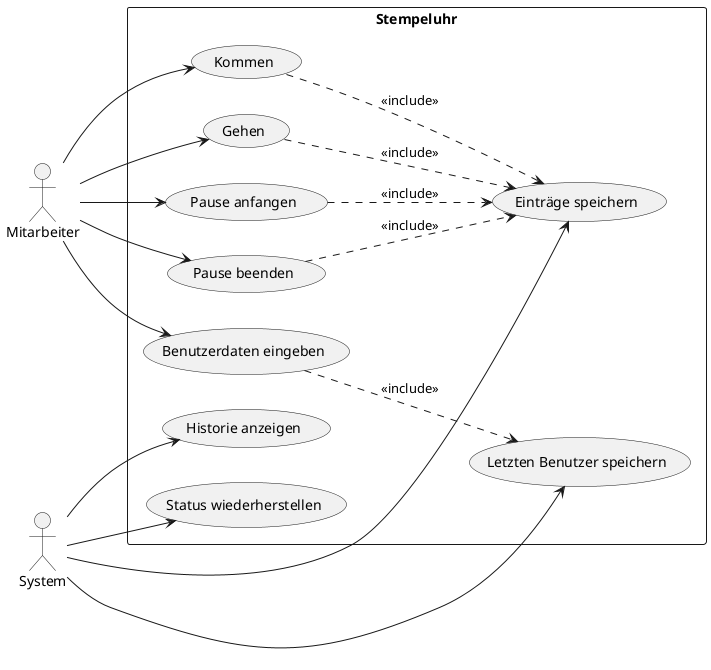 @startuml Stempeluhr Use Cases

left to right direction

actor "Mitarbeiter" as employee
actor "System" as system

rectangle "Stempeluhr" {
    ' Hauptfunktionen
    usecase "Kommen" as clock_in
    usecase "Gehen" as clock_out
    usecase "Pause anfangen" as pause_start
    usecase "Pause beenden" as pause_end
    
    ' Datenverwaltung
    usecase "Einträge speichern" as save_entries
    usecase "Historie anzeigen" as show_history
    usecase "Status wiederherstellen" as restore_state
    
    ' Benutzerverwaltung
    usecase "Benutzerdaten eingeben" as enter_user_data
    usecase "Letzten Benutzer speichern" as save_last_user
}

' Beziehungen Mitarbeiter
employee --> clock_in
employee --> clock_out
employee --> pause_start
employee --> pause_end
employee --> enter_user_data

' Beziehungen System
system --> save_entries
system --> show_history
system --> restore_state
system --> save_last_user

' Abhängigkeiten
clock_in ..> save_entries : <<include>>
clock_out ..> save_entries : <<include>>
pause_start ..> save_entries : <<include>>
pause_end ..> save_entries : <<include>>
enter_user_data ..> save_last_user : <<include>>

@enduml 